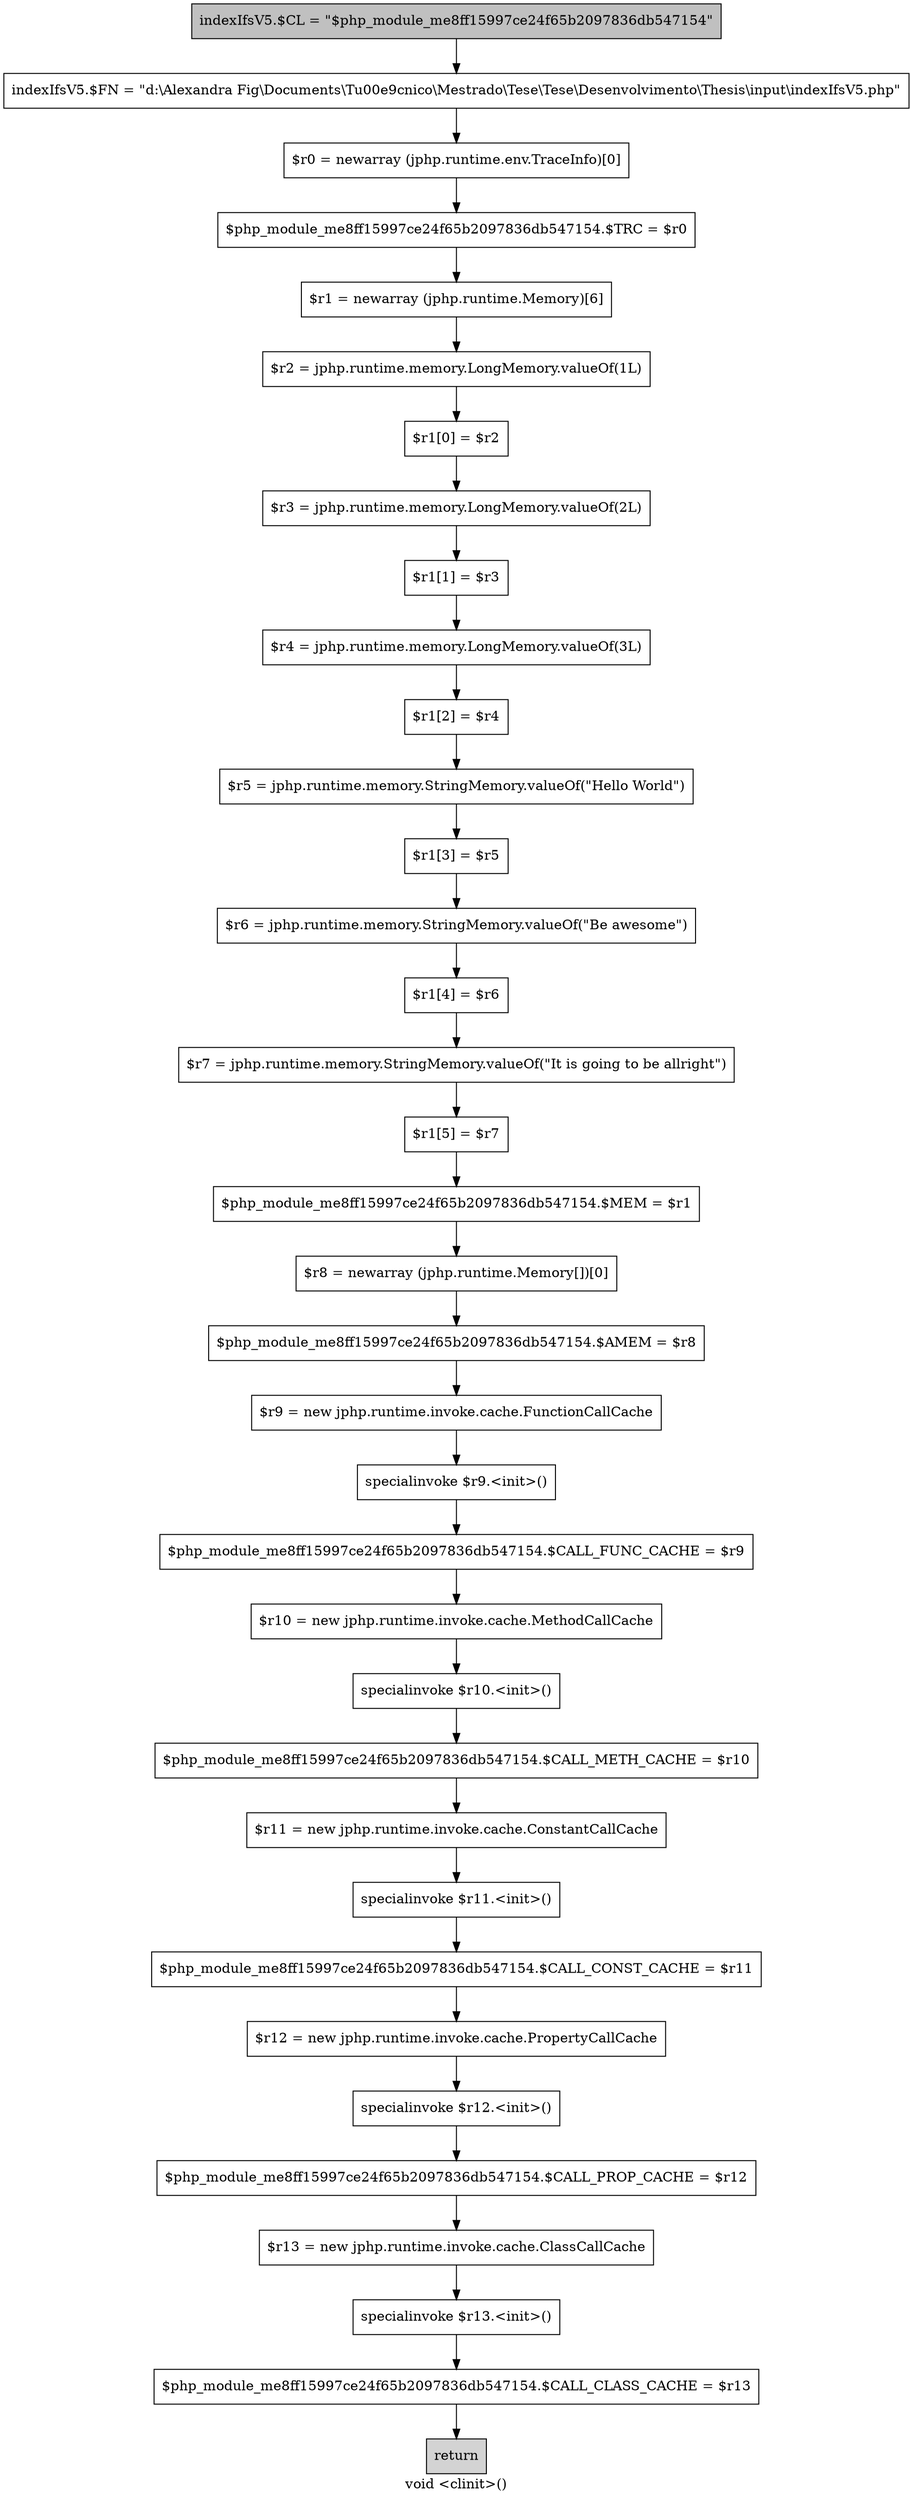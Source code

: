 digraph "void <clinit>()" {
    label="void <clinit>()";
    node [shape=box];
    "0" [style=filled,fillcolor=gray,label="indexIfsV5.$CL = \"$php_module_me8ff15997ce24f65b2097836db547154\"",];
    "1" [label="indexIfsV5.$FN = \"d:\\Alexandra Fig\\Documents\\T\u00e9cnico\\Mestrado\\Tese\\Tese\\Desenvolvimento\\Thesis\\input\\indexIfsV5.php\"",];
    "0"->"1";
    "2" [label="$r0 = newarray (jphp.runtime.env.TraceInfo)[0]",];
    "1"->"2";
    "3" [label="$php_module_me8ff15997ce24f65b2097836db547154.$TRC = $r0",];
    "2"->"3";
    "4" [label="$r1 = newarray (jphp.runtime.Memory)[6]",];
    "3"->"4";
    "5" [label="$r2 = jphp.runtime.memory.LongMemory.valueOf(1L)",];
    "4"->"5";
    "6" [label="$r1[0] = $r2",];
    "5"->"6";
    "7" [label="$r3 = jphp.runtime.memory.LongMemory.valueOf(2L)",];
    "6"->"7";
    "8" [label="$r1[1] = $r3",];
    "7"->"8";
    "9" [label="$r4 = jphp.runtime.memory.LongMemory.valueOf(3L)",];
    "8"->"9";
    "10" [label="$r1[2] = $r4",];
    "9"->"10";
    "11" [label="$r5 = jphp.runtime.memory.StringMemory.valueOf(\"Hello World\")",];
    "10"->"11";
    "12" [label="$r1[3] = $r5",];
    "11"->"12";
    "13" [label="$r6 = jphp.runtime.memory.StringMemory.valueOf(\"Be awesome\")",];
    "12"->"13";
    "14" [label="$r1[4] = $r6",];
    "13"->"14";
    "15" [label="$r7 = jphp.runtime.memory.StringMemory.valueOf(\"It is going to be allright\")",];
    "14"->"15";
    "16" [label="$r1[5] = $r7",];
    "15"->"16";
    "17" [label="$php_module_me8ff15997ce24f65b2097836db547154.$MEM = $r1",];
    "16"->"17";
    "18" [label="$r8 = newarray (jphp.runtime.Memory[])[0]",];
    "17"->"18";
    "19" [label="$php_module_me8ff15997ce24f65b2097836db547154.$AMEM = $r8",];
    "18"->"19";
    "20" [label="$r9 = new jphp.runtime.invoke.cache.FunctionCallCache",];
    "19"->"20";
    "21" [label="specialinvoke $r9.<init>()",];
    "20"->"21";
    "22" [label="$php_module_me8ff15997ce24f65b2097836db547154.$CALL_FUNC_CACHE = $r9",];
    "21"->"22";
    "23" [label="$r10 = new jphp.runtime.invoke.cache.MethodCallCache",];
    "22"->"23";
    "24" [label="specialinvoke $r10.<init>()",];
    "23"->"24";
    "25" [label="$php_module_me8ff15997ce24f65b2097836db547154.$CALL_METH_CACHE = $r10",];
    "24"->"25";
    "26" [label="$r11 = new jphp.runtime.invoke.cache.ConstantCallCache",];
    "25"->"26";
    "27" [label="specialinvoke $r11.<init>()",];
    "26"->"27";
    "28" [label="$php_module_me8ff15997ce24f65b2097836db547154.$CALL_CONST_CACHE = $r11",];
    "27"->"28";
    "29" [label="$r12 = new jphp.runtime.invoke.cache.PropertyCallCache",];
    "28"->"29";
    "30" [label="specialinvoke $r12.<init>()",];
    "29"->"30";
    "31" [label="$php_module_me8ff15997ce24f65b2097836db547154.$CALL_PROP_CACHE = $r12",];
    "30"->"31";
    "32" [label="$r13 = new jphp.runtime.invoke.cache.ClassCallCache",];
    "31"->"32";
    "33" [label="specialinvoke $r13.<init>()",];
    "32"->"33";
    "34" [label="$php_module_me8ff15997ce24f65b2097836db547154.$CALL_CLASS_CACHE = $r13",];
    "33"->"34";
    "35" [style=filled,fillcolor=lightgray,label="return",];
    "34"->"35";
}
